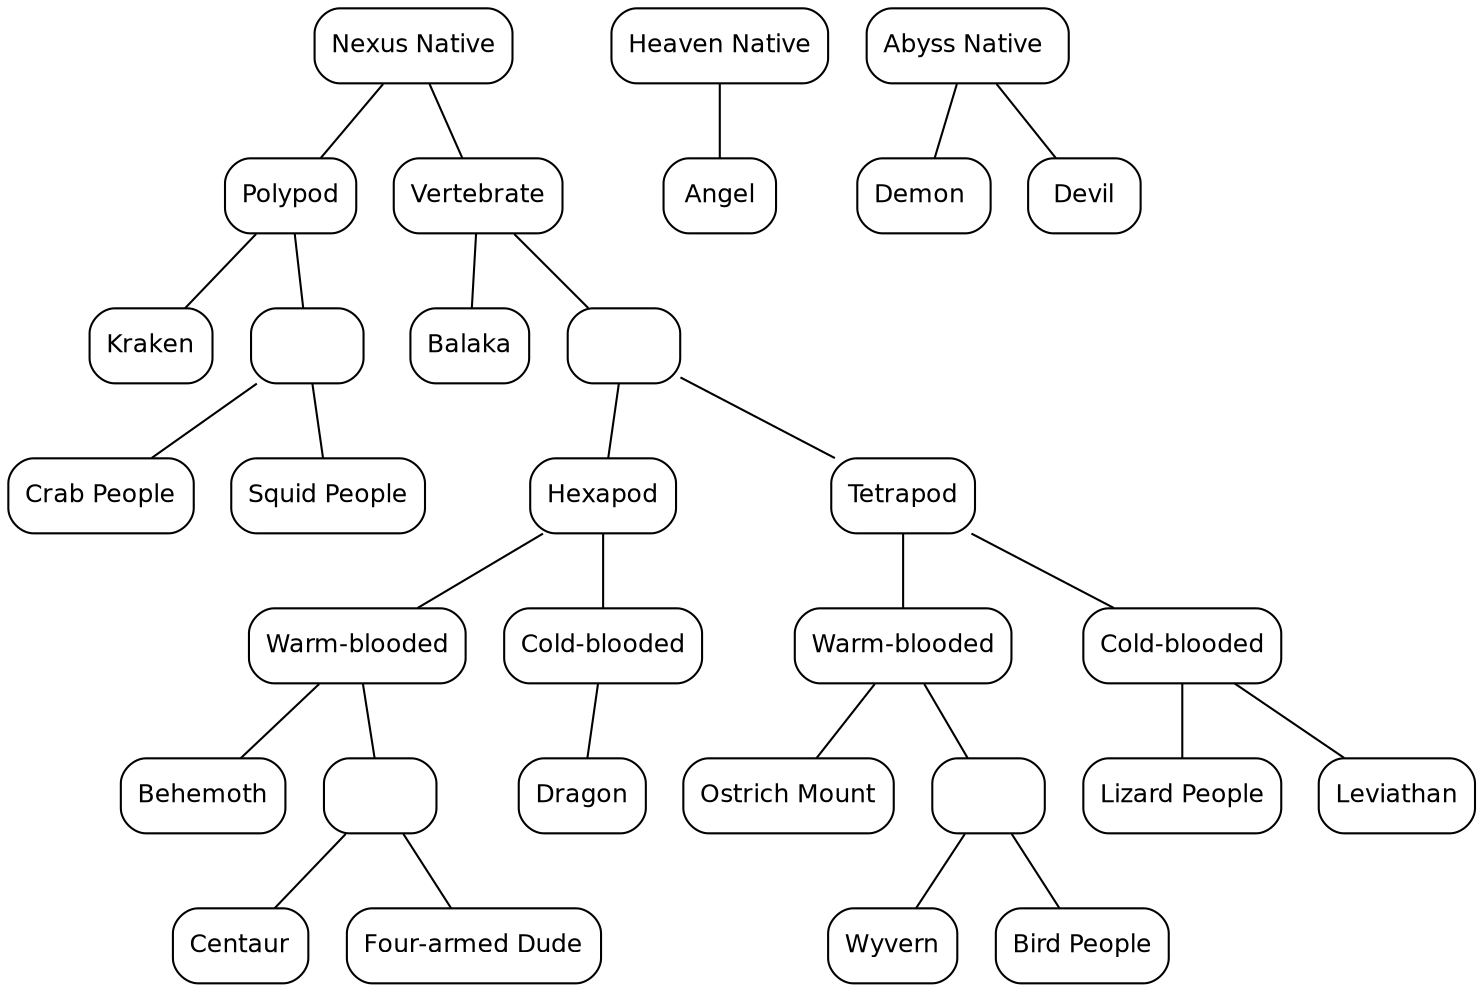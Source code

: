 graph {
	node [shape=box style="rounded" fontname="helvetica" fontsize=12]
	nexus_native [label="Nexus Native" href="http://www.uk.com"]
	polypod [label="Polypod"]
	nexus_native -- polypod
	kraken [label="Kraken"]
	polypod -- kraken
	A [label=""]
	polypod -- A
	crab_people [label="Crab People"]
	A -- crab_people
	squid_people [label="Squid People"]
	A -- squid_people
	vertebrate [label="Vertebrate"]
	nexus_native -- vertebrate
	balaka [label="Balaka"]
	vertebrate -- balaka
	B [label=""]
	vertebrate -- B
	hexapod [label="Hexapod"]
	B -- hexapod
	warm_hexapod [label="Warm-blooded"]
	hexapod -- warm_hexapod
	behemoth [label="Behemoth"]
	warm_hexapod -- behemoth
	C [label=""]
	warm_hexapod -- C
	centaur [label="Centaur"]
	C -- centaur
	four_arm [label="Four-armed Dude"]
	C -- four_arm
	cold_hexapod [label="Cold-blooded"]
	hexapod -- cold_hexapod
	dragon [label="Dragon"]
	cold_hexapod -- dragon
	tetrapod [label="Tetrapod"]
	B -- tetrapod
	warm_tetrapod [label="Warm-blooded"]
	tetrapod-- warm_tetrapod
	ostrich_thing [label="Ostrich Mount"]
	warm_tetrapod -- ostrich_thing
	D [label=""]
	warm_tetrapod -- D
	wyvern [label="Wyvern"]
	D -- wyvern
	bird_people [label="Bird People"]
	D -- bird_people
	behemoth [label="Behemoth"]
	cold_tetrapod [label="Cold-blooded"]
	tetrapod -- cold_tetrapod
	lizard_people [label="Lizard People"]
	cold_tetrapod -- lizard_people
	leviathan [label="Leviathan"]
	cold_tetrapod -- leviathan

	heaven_native [label="Heaven Native"]
	angel [label="Angel"]
	heaven_native -- angel

	abyss_native [label="Abyss Native "]
	demon [label="Demon "]
	abyss_native -- demon
	devil [label="Devil"]
	abyss_native -- devil
}
